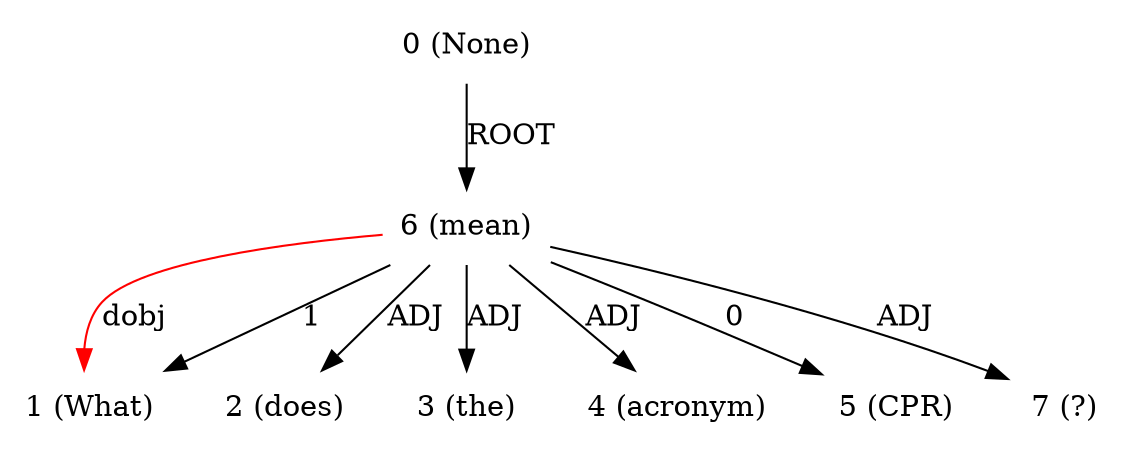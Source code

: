 digraph G{
edge [dir=forward]
node [shape=plaintext]

0 [label="0 (None)"]
0 -> 6 [label="ROOT"]
1 [label="1 (What)"]
6 -> 1 [label="dobj", color="red"]
2 [label="2 (does)"]
3 [label="3 (the)"]
4 [label="4 (acronym)"]
5 [label="5 (CPR)"]
6 [label="6 (mean)"]
6 -> 1 [label="1"]
6 -> 5 [label="0"]
6 -> 2 [label="ADJ"]
6 -> 3 [label="ADJ"]
6 -> 4 [label="ADJ"]
6 -> 7 [label="ADJ"]
7 [label="7 (?)"]
}
